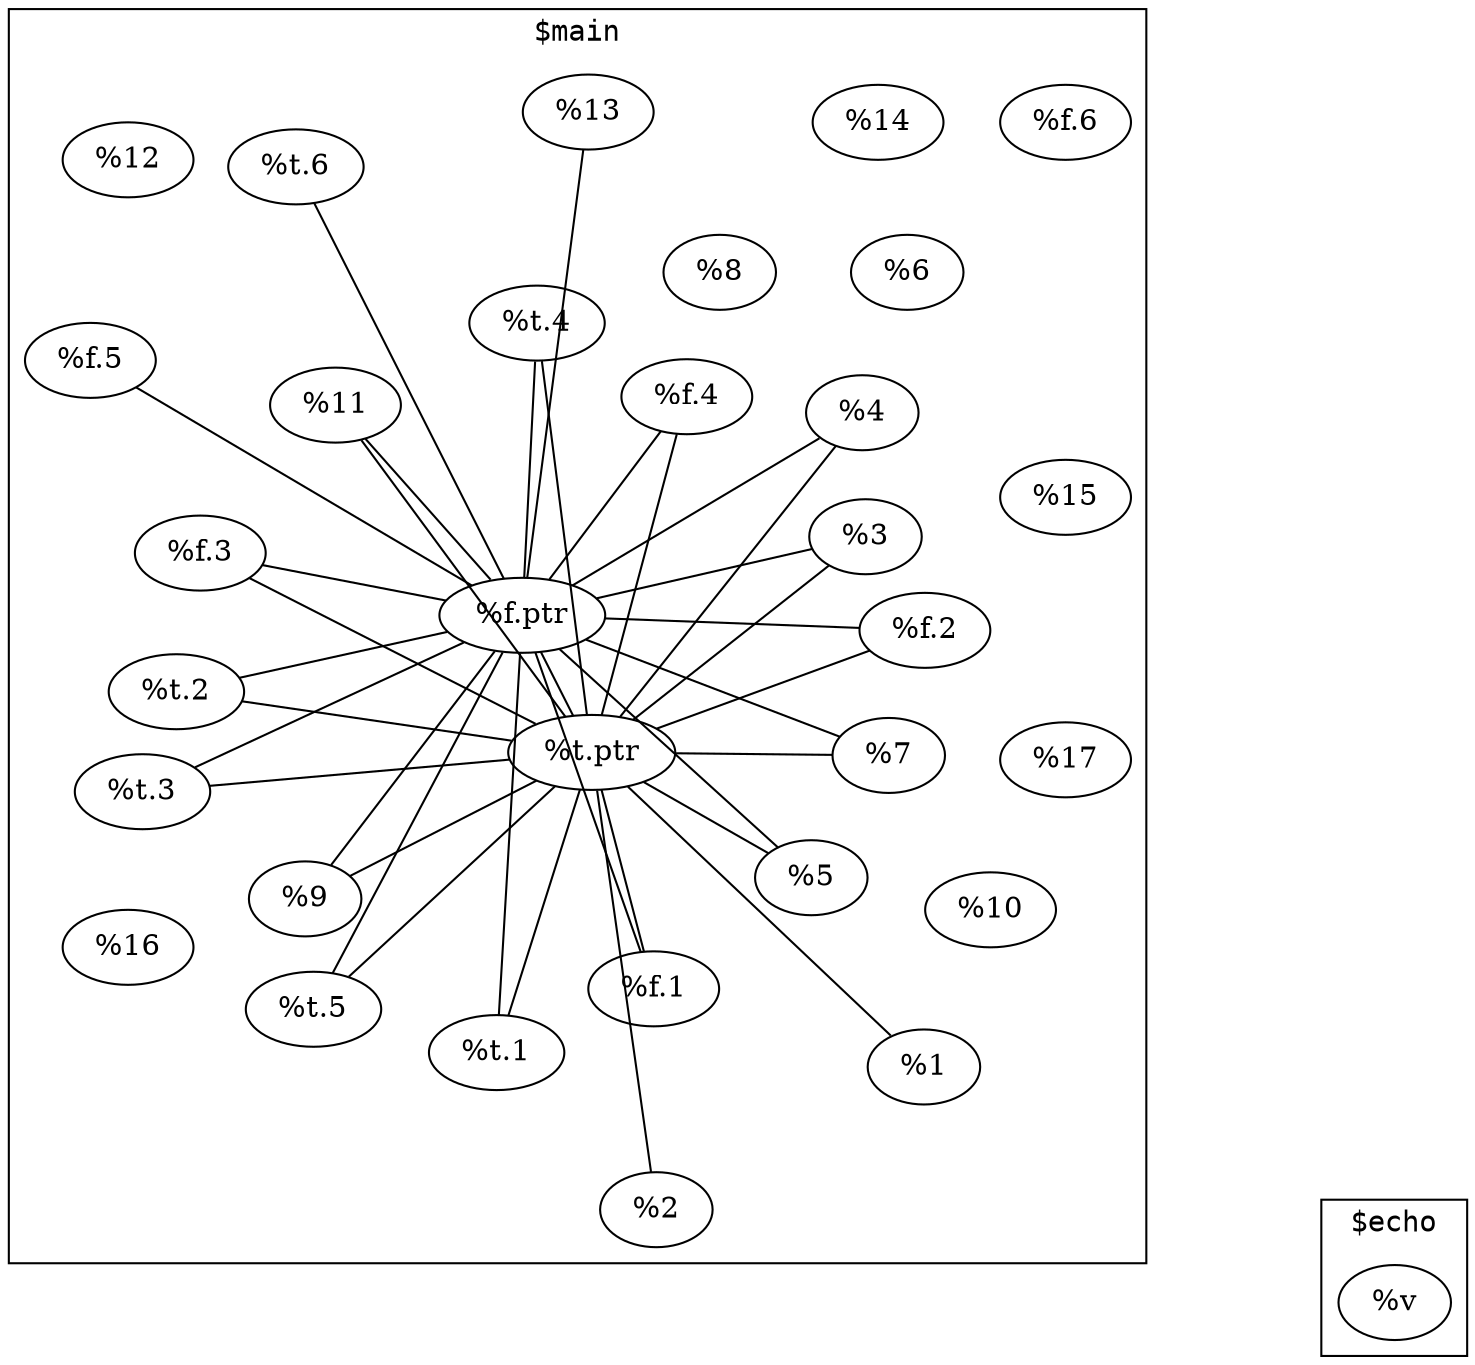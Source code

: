 graph {
   fontname=monospace
   layout=fdp

   subgraph cluster_0 {
      label="$main"
      "$main%t.ptr" [label="%t.ptr"]
      "$main%t.ptr" -- "$main%1"
      "$main%t.ptr" -- "$main%2"
      "$main%t.ptr" -- "$main%f.ptr"
      "$main%t.ptr" -- "$main%3"
      "$main%t.ptr" -- "$main%4"
      "$main%t.ptr" -- "$main%t.1"
      "$main%t.ptr" -- "$main%f.2"
      "$main%t.ptr" -- "$main%f.1"
      "$main%t.ptr" -- "$main%5"
      "$main%t.ptr" -- "$main%t.3"
      "$main%t.ptr" -- "$main%t.2"
      "$main%t.ptr" -- "$main%7"
      "$main%t.ptr" -- "$main%f.3"
      "$main%t.ptr" -- "$main%t.4"
      "$main%t.ptr" -- "$main%9"
      "$main%t.ptr" -- "$main%t.5"
      "$main%t.ptr" -- "$main%f.4"
      "$main%t.ptr" -- "$main%11"
      "$main%1" [label="%1"]
      "$main%2" [label="%2"]
      "$main%f.ptr" [label="%f.ptr"]
      "$main%f.ptr" -- "$main%3"
      "$main%f.ptr" -- "$main%4"
      "$main%f.ptr" -- "$main%t.1"
      "$main%f.ptr" -- "$main%f.2"
      "$main%f.ptr" -- "$main%f.1"
      "$main%f.ptr" -- "$main%5"
      "$main%f.ptr" -- "$main%t.3"
      "$main%f.ptr" -- "$main%t.2"
      "$main%f.ptr" -- "$main%7"
      "$main%f.ptr" -- "$main%f.3"
      "$main%f.ptr" -- "$main%t.4"
      "$main%f.ptr" -- "$main%9"
      "$main%f.ptr" -- "$main%t.5"
      "$main%f.ptr" -- "$main%f.4"
      "$main%f.ptr" -- "$main%11"
      "$main%f.ptr" -- "$main%t.6"
      "$main%f.ptr" -- "$main%13"
      "$main%f.ptr" -- "$main%f.5"
      "$main%3" [label="%3"]
      "$main%4" [label="%4"]
      "$main%t.1" [label="%t.1"]
      "$main%6" [label="%6"]
      "$main%f.2" [label="%f.2"]
      "$main%f.1" [label="%f.1"]
      "$main%5" [label="%5"]
      "$main%8" [label="%8"]
      "$main%t.3" [label="%t.3"]
      "$main%t.2" [label="%t.2"]
      "$main%7" [label="%7"]
      "$main%10" [label="%10"]
      "$main%f.3" [label="%f.3"]
      "$main%t.4" [label="%t.4"]
      "$main%9" [label="%9"]
      "$main%12" [label="%12"]
      "$main%t.5" [label="%t.5"]
      "$main%f.4" [label="%f.4"]
      "$main%11" [label="%11"]
      "$main%16" [label="%16"]
      "$main%17" [label="%17"]
      "$main%t.6" [label="%t.6"]
      "$main%13" [label="%13"]
      "$main%f.5" [label="%f.5"]
      "$main%15" [label="%15"]
      "$main%f.6" [label="%f.6"]
      "$main%14" [label="%14"]
   }

   subgraph cluster_1 {
      label="$echo"
      "$echo%v" [label="%v"]
   }
}
